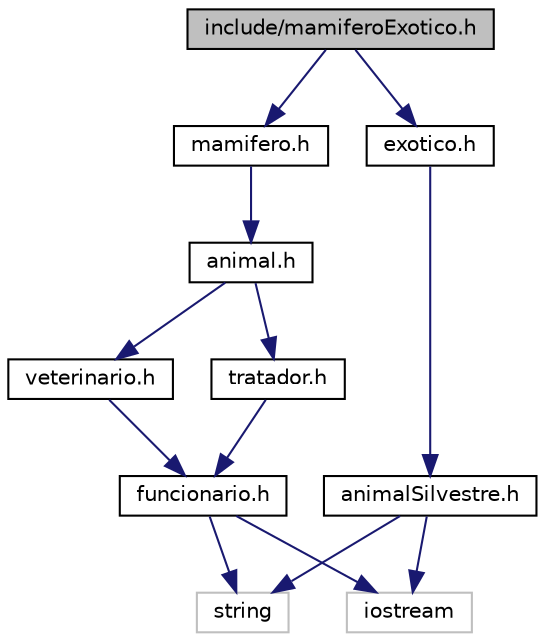 digraph "include/mamiferoExotico.h"
{
  edge [fontname="Helvetica",fontsize="10",labelfontname="Helvetica",labelfontsize="10"];
  node [fontname="Helvetica",fontsize="10",shape=record];
  Node1 [label="include/mamiferoExotico.h",height=0.2,width=0.4,color="black", fillcolor="grey75", style="filled", fontcolor="black"];
  Node1 -> Node2 [color="midnightblue",fontsize="10",style="solid"];
  Node2 [label="mamifero.h",height=0.2,width=0.4,color="black", fillcolor="white", style="filled",URL="$mamifero_8h.html"];
  Node2 -> Node3 [color="midnightblue",fontsize="10",style="solid"];
  Node3 [label="animal.h",height=0.2,width=0.4,color="black", fillcolor="white", style="filled",URL="$animal_8h.html"];
  Node3 -> Node4 [color="midnightblue",fontsize="10",style="solid"];
  Node4 [label="veterinario.h",height=0.2,width=0.4,color="black", fillcolor="white", style="filled",URL="$veterinario_8h.html"];
  Node4 -> Node5 [color="midnightblue",fontsize="10",style="solid"];
  Node5 [label="funcionario.h",height=0.2,width=0.4,color="black", fillcolor="white", style="filled",URL="$funcionario_8h.html"];
  Node5 -> Node6 [color="midnightblue",fontsize="10",style="solid"];
  Node6 [label="string",height=0.2,width=0.4,color="grey75", fillcolor="white", style="filled"];
  Node5 -> Node7 [color="midnightblue",fontsize="10",style="solid"];
  Node7 [label="iostream",height=0.2,width=0.4,color="grey75", fillcolor="white", style="filled"];
  Node3 -> Node8 [color="midnightblue",fontsize="10",style="solid"];
  Node8 [label="tratador.h",height=0.2,width=0.4,color="black", fillcolor="white", style="filled",URL="$tratador_8h.html"];
  Node8 -> Node5 [color="midnightblue",fontsize="10",style="solid"];
  Node1 -> Node9 [color="midnightblue",fontsize="10",style="solid"];
  Node9 [label="exotico.h",height=0.2,width=0.4,color="black", fillcolor="white", style="filled",URL="$exotico_8h.html"];
  Node9 -> Node10 [color="midnightblue",fontsize="10",style="solid"];
  Node10 [label="animalSilvestre.h",height=0.2,width=0.4,color="black", fillcolor="white", style="filled",URL="$animalSilvestre_8h.html"];
  Node10 -> Node6 [color="midnightblue",fontsize="10",style="solid"];
  Node10 -> Node7 [color="midnightblue",fontsize="10",style="solid"];
}

